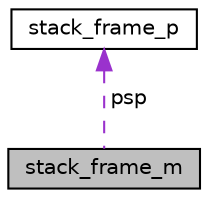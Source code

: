 digraph "stack_frame_m"
{
 // LATEX_PDF_SIZE
  edge [fontname="Helvetica",fontsize="10",labelfontname="Helvetica",labelfontsize="10"];
  node [fontname="Helvetica",fontsize="10",shape=record];
  Node1 [label="stack_frame_m",height=0.2,width=0.4,color="black", fillcolor="grey75", style="filled", fontcolor="black",tooltip="struct used to handle kernel stack. Needs to be correctly aligned so stack values match struct fields"];
  Node2 -> Node1 [dir="back",color="darkorchid3",fontsize="10",style="dashed",label=" psp" ,fontname="Helvetica"];
  Node2 [label="stack_frame_p",height=0.2,width=0.4,color="black", fillcolor="white", style="filled",URL="$structstack__frame__p.html",tooltip="struct for easy access to stack frame after calling pendsv_c_handler"];
}
